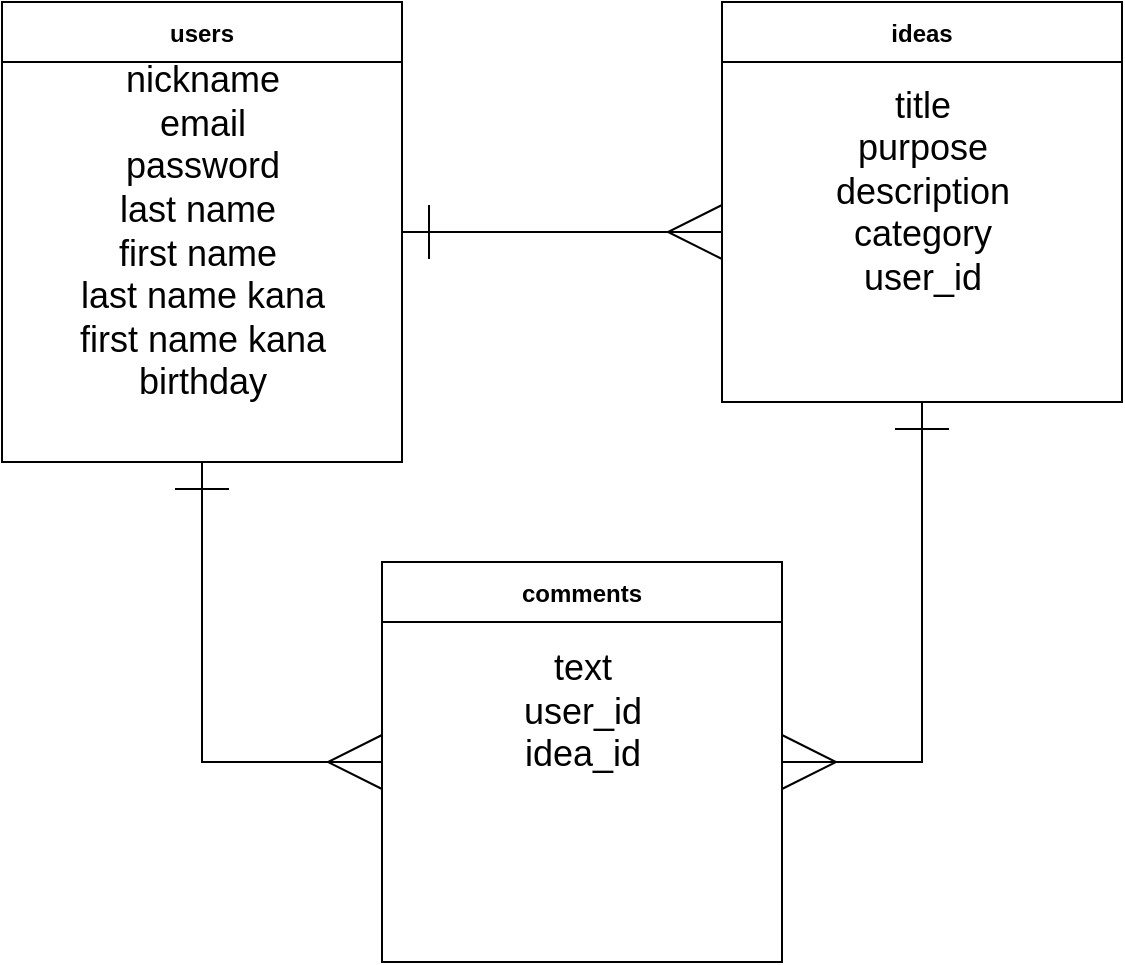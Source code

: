 <mxfile version="14.2.4" type="embed">
    <diagram id="JTSO7Bk_TptLM2pZrKnW" name="ページ1">
        <mxGraphModel dx="601" dy="520" grid="1" gridSize="10" guides="1" tooltips="1" connect="1" arrows="1" fold="1" page="1" pageScale="1" pageWidth="827" pageHeight="1169" math="0" shadow="0">
            <root>
                <mxCell id="0"/>
                <mxCell id="1" parent="0"/>
                <mxCell id="5" style="edgeStyle=orthogonalEdgeStyle;rounded=0;orthogonalLoop=1;jettySize=auto;html=1;startArrow=ERone;startFill=0;endArrow=ERmany;endFill=0;endSize=25;startSize=25;" edge="1" parent="1" source="2">
                    <mxGeometry relative="1" as="geometry">
                        <mxPoint x="400" y="155" as="targetPoint"/>
                    </mxGeometry>
                </mxCell>
                <mxCell id="6" style="edgeStyle=orthogonalEdgeStyle;rounded=0;orthogonalLoop=1;jettySize=auto;html=1;entryX=0;entryY=0.5;entryDx=0;entryDy=0;startArrow=ERone;startFill=0;endArrow=ERmany;endFill=0;endSize=25;startSize=25;" edge="1" parent="1" source="2" target="4">
                    <mxGeometry relative="1" as="geometry"/>
                </mxCell>
                <mxCell id="2" value="users" style="swimlane;startSize=30;" vertex="1" parent="1">
                    <mxGeometry x="40" y="40" width="200" height="230" as="geometry"/>
                </mxCell>
                <mxCell id="8" value="&lt;font style=&quot;font-size: 18px&quot;&gt;nickname&lt;br&gt;email&lt;br&gt;password&lt;br&gt;last name&amp;nbsp;&lt;br&gt;first name&amp;nbsp;&lt;br&gt;last name kana&lt;br&gt;first name kana&lt;br&gt;birthday&lt;/font&gt;" style="text;html=1;align=center;verticalAlign=middle;resizable=0;points=[];autosize=1;" vertex="1" parent="2">
                    <mxGeometry x="30" y="50" width="140" height="130" as="geometry"/>
                </mxCell>
                <mxCell id="7" style="edgeStyle=orthogonalEdgeStyle;rounded=0;orthogonalLoop=1;jettySize=auto;html=1;entryX=1;entryY=0.5;entryDx=0;entryDy=0;startArrow=ERone;startFill=0;endArrow=ERmany;endFill=0;endSize=25;startSize=25;" edge="1" parent="1" source="3" target="4">
                    <mxGeometry relative="1" as="geometry"/>
                </mxCell>
                <mxCell id="3" value="ideas" style="swimlane;startSize=30;" vertex="1" parent="1">
                    <mxGeometry x="400" y="40" width="200" height="200" as="geometry"/>
                </mxCell>
                <mxCell id="9" value="&lt;font style=&quot;font-size: 18px&quot;&gt;title&lt;br&gt;purpose&lt;br&gt;description&lt;br&gt;category&lt;br&gt;user_id&lt;/font&gt;" style="text;html=1;align=center;verticalAlign=middle;resizable=0;points=[];autosize=1;" vertex="1" parent="3">
                    <mxGeometry x="50" y="50" width="100" height="90" as="geometry"/>
                </mxCell>
                <mxCell id="4" value="comments" style="swimlane;startSize=30;" vertex="1" parent="1">
                    <mxGeometry x="230" y="320" width="200" height="200" as="geometry"/>
                </mxCell>
                <mxCell id="10" value="&lt;font style=&quot;font-size: 18px&quot;&gt;text&lt;br&gt;user_id&lt;br&gt;idea_id&lt;/font&gt;" style="text;html=1;align=center;verticalAlign=middle;resizable=0;points=[];autosize=1;" vertex="1" parent="4">
                    <mxGeometry x="65" y="50" width="70" height="50" as="geometry"/>
                </mxCell>
            </root>
        </mxGraphModel>
    </diagram>
</mxfile>